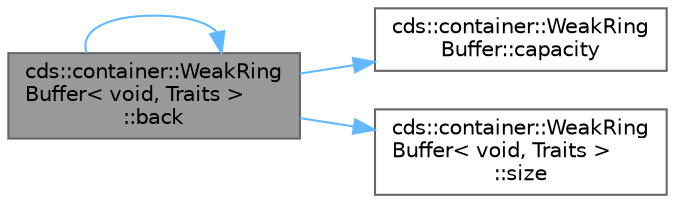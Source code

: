 digraph "cds::container::WeakRingBuffer&lt; void, Traits &gt;::back"
{
 // LATEX_PDF_SIZE
  bgcolor="transparent";
  edge [fontname=Helvetica,fontsize=10,labelfontname=Helvetica,labelfontsize=10];
  node [fontname=Helvetica,fontsize=10,shape=box,height=0.2,width=0.4];
  rankdir="LR";
  Node1 [id="Node000001",label="cds::container::WeakRing\lBuffer\< void, Traits \>\l::back",height=0.2,width=0.4,color="gray40", fillcolor="grey60", style="filled", fontcolor="black",tooltip="[producer] Reserve size bytes"];
  Node1 -> Node1 [id="edge4_Node000001_Node000001",color="steelblue1",style="solid",tooltip=" "];
  Node1 -> Node2 [id="edge5_Node000001_Node000002",color="steelblue1",style="solid",tooltip=" "];
  Node2 [id="Node000002",label="cds::container::WeakRing\lBuffer::capacity",height=0.2,width=0.4,color="grey40", fillcolor="white", style="filled",URL="$classcds_1_1container_1_1_weak_ring_buffer.html#a8cfc17f95530b21aba8f9b6512f7cdc8",tooltip="Returns capacity of the ring buffer"];
  Node1 -> Node3 [id="edge6_Node000001_Node000003",color="steelblue1",style="solid",tooltip=" "];
  Node3 [id="Node000003",label="cds::container::WeakRing\lBuffer\< void, Traits \>\l::size",height=0.2,width=0.4,color="grey40", fillcolor="white", style="filled",URL="$classcds_1_1container_1_1_weak_ring_buffer_3_01void_00_01_traits_01_4.html#adb177419838e0e003f1fb110fc578bd3",tooltip="Returns the current size of ring buffer"];
}
